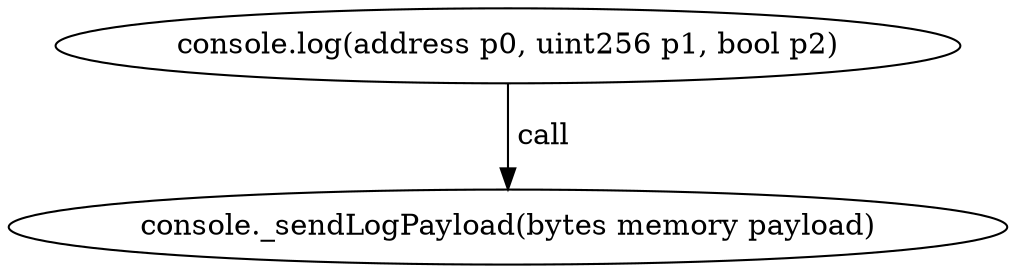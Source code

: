 digraph "" {
	graph [bb="0,0,413.08,124.8"];
	node [label="\N"];
	"console.log(address p0, uint256 p1, bool p2)"	 [height=0.5,
		pos="206.54,106.8",
		width=5.0896];
	"console._sendLogPayload(bytes memory payload)"	 [height=0.5,
		pos="206.54,18",
		width=5.7372];
	"console.log(address p0, uint256 p1, bool p2)" -> "console._sendLogPayload(bytes memory payload)" [key=call,
	label=" call",
	lp="218.39,62.4",
	pos="e,206.54,36.072 206.54,88.401 206.54,76.295 206.54,60.208 206.54,46.467"];
}
digraph "" {
	graph [bb="0,0,413.08,124.8"];
	node [label="\N"];
	"console.log(address p0, uint256 p1, bool p2)"	 [height=0.5,
		pos="206.54,106.8",
		width=5.0896];
	"console._sendLogPayload(bytes memory payload)"	 [height=0.5,
		pos="206.54,18",
		width=5.7372];
	"console.log(address p0, uint256 p1, bool p2)" -> "console._sendLogPayload(bytes memory payload)" [key=call,
	label=" call",
	lp="218.39,62.4",
	pos="e,206.54,36.072 206.54,88.401 206.54,76.295 206.54,60.208 206.54,46.467"];
}
